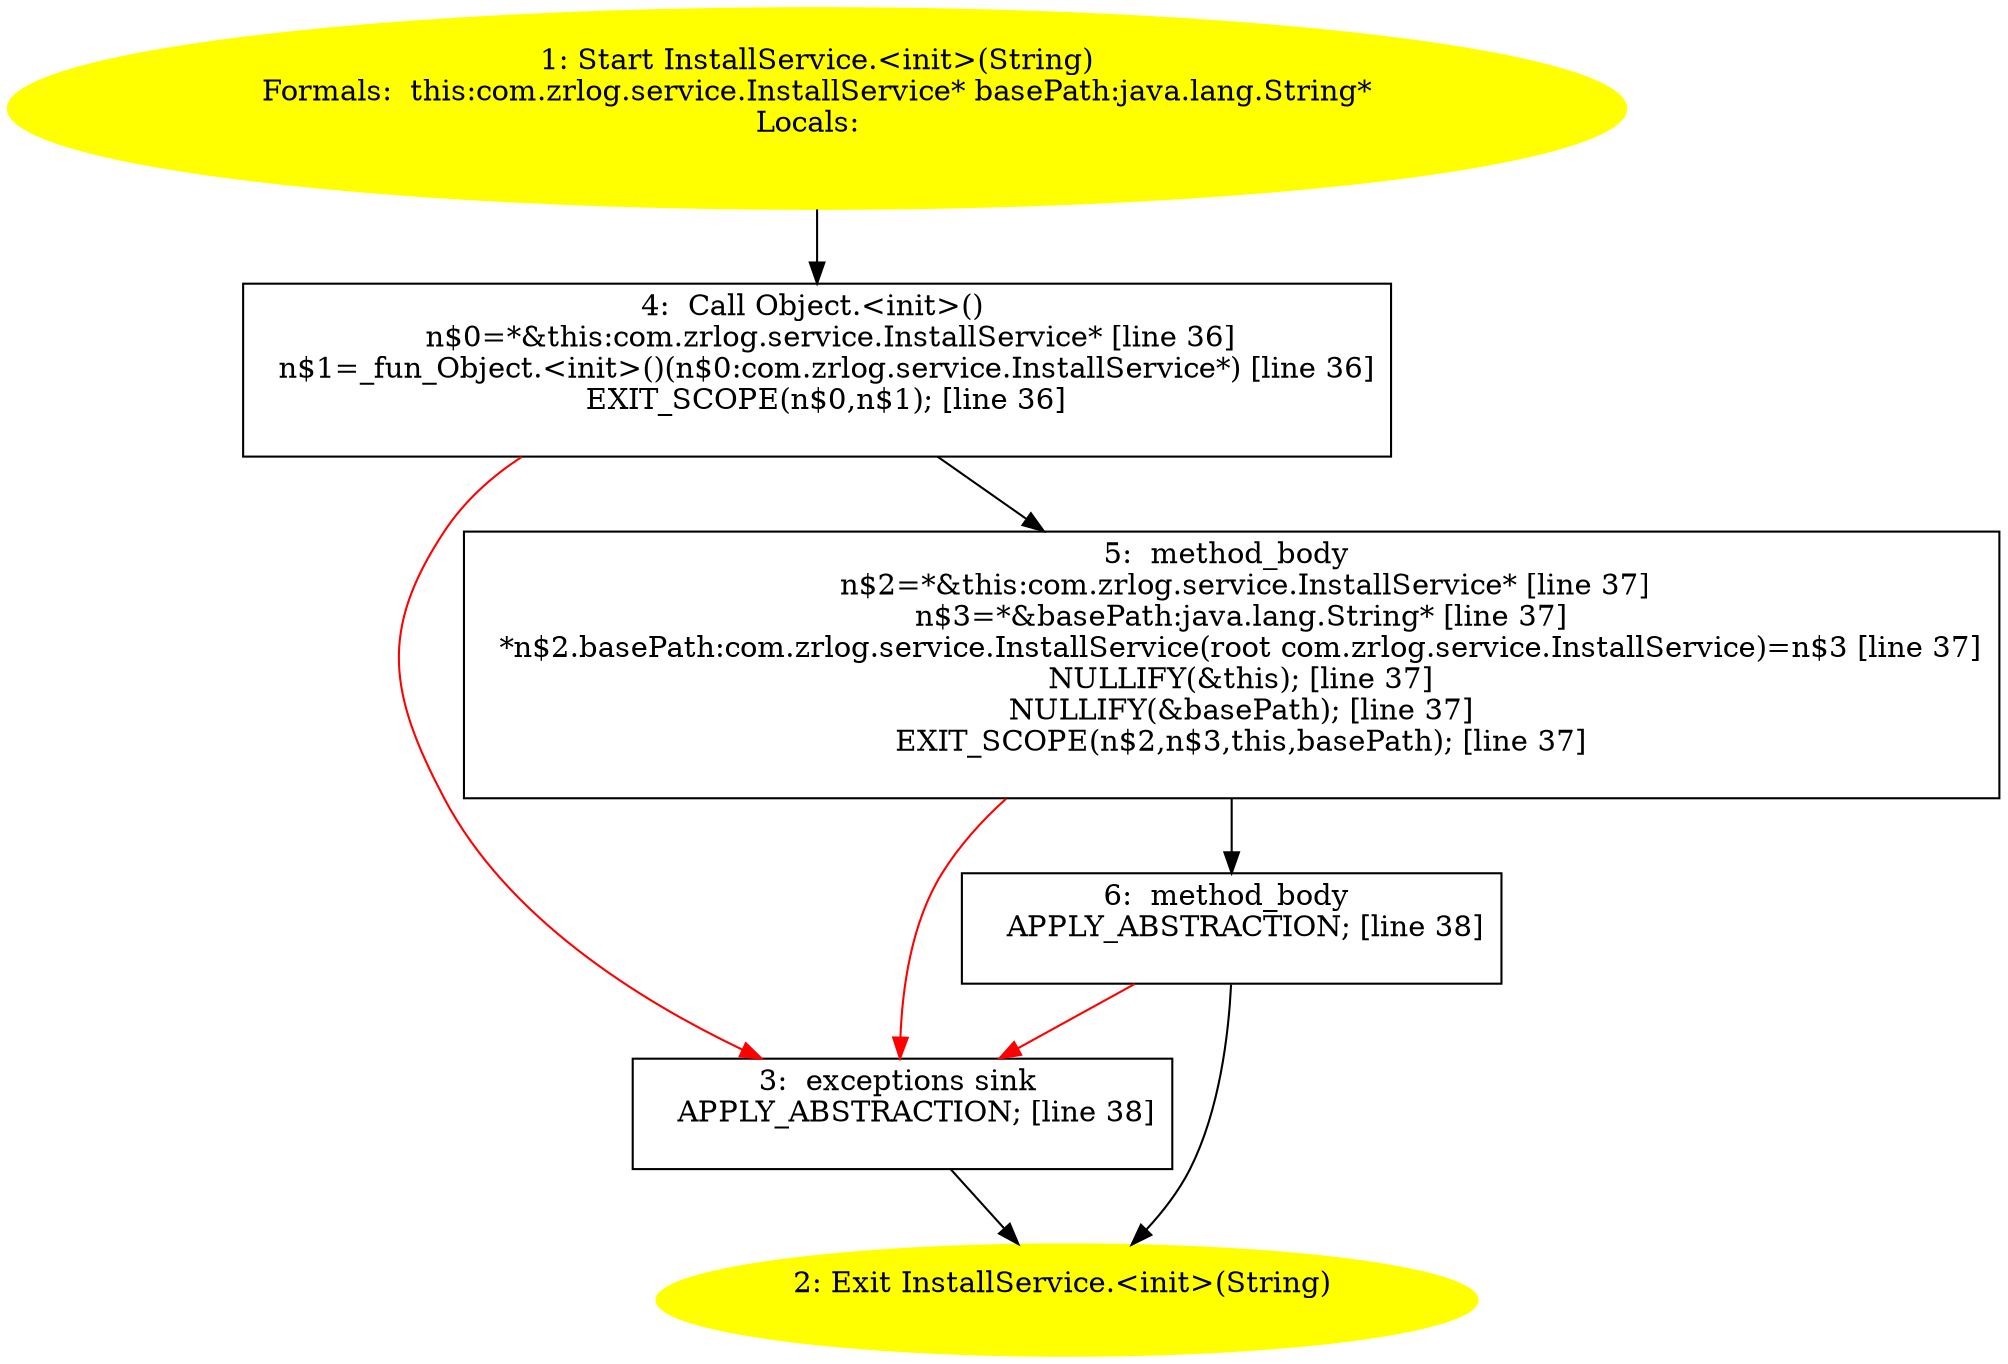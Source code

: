 /* @generated */
digraph cfg {
"com.zrlog.service.InstallService.<init>(java.lang.String).e06452816ca4f2cf7a0cbaafc16324c6_1" [label="1: Start InstallService.<init>(String)\nFormals:  this:com.zrlog.service.InstallService* basePath:java.lang.String*\nLocals:  \n  " color=yellow style=filled]
	

	 "com.zrlog.service.InstallService.<init>(java.lang.String).e06452816ca4f2cf7a0cbaafc16324c6_1" -> "com.zrlog.service.InstallService.<init>(java.lang.String).e06452816ca4f2cf7a0cbaafc16324c6_4" ;
"com.zrlog.service.InstallService.<init>(java.lang.String).e06452816ca4f2cf7a0cbaafc16324c6_2" [label="2: Exit InstallService.<init>(String) \n  " color=yellow style=filled]
	

"com.zrlog.service.InstallService.<init>(java.lang.String).e06452816ca4f2cf7a0cbaafc16324c6_3" [label="3:  exceptions sink \n   APPLY_ABSTRACTION; [line 38]\n " shape="box"]
	

	 "com.zrlog.service.InstallService.<init>(java.lang.String).e06452816ca4f2cf7a0cbaafc16324c6_3" -> "com.zrlog.service.InstallService.<init>(java.lang.String).e06452816ca4f2cf7a0cbaafc16324c6_2" ;
"com.zrlog.service.InstallService.<init>(java.lang.String).e06452816ca4f2cf7a0cbaafc16324c6_4" [label="4:  Call Object.<init>() \n   n$0=*&this:com.zrlog.service.InstallService* [line 36]\n  n$1=_fun_Object.<init>()(n$0:com.zrlog.service.InstallService*) [line 36]\n  EXIT_SCOPE(n$0,n$1); [line 36]\n " shape="box"]
	

	 "com.zrlog.service.InstallService.<init>(java.lang.String).e06452816ca4f2cf7a0cbaafc16324c6_4" -> "com.zrlog.service.InstallService.<init>(java.lang.String).e06452816ca4f2cf7a0cbaafc16324c6_5" ;
	 "com.zrlog.service.InstallService.<init>(java.lang.String).e06452816ca4f2cf7a0cbaafc16324c6_4" -> "com.zrlog.service.InstallService.<init>(java.lang.String).e06452816ca4f2cf7a0cbaafc16324c6_3" [color="red" ];
"com.zrlog.service.InstallService.<init>(java.lang.String).e06452816ca4f2cf7a0cbaafc16324c6_5" [label="5:  method_body \n   n$2=*&this:com.zrlog.service.InstallService* [line 37]\n  n$3=*&basePath:java.lang.String* [line 37]\n  *n$2.basePath:com.zrlog.service.InstallService(root com.zrlog.service.InstallService)=n$3 [line 37]\n  NULLIFY(&this); [line 37]\n  NULLIFY(&basePath); [line 37]\n  EXIT_SCOPE(n$2,n$3,this,basePath); [line 37]\n " shape="box"]
	

	 "com.zrlog.service.InstallService.<init>(java.lang.String).e06452816ca4f2cf7a0cbaafc16324c6_5" -> "com.zrlog.service.InstallService.<init>(java.lang.String).e06452816ca4f2cf7a0cbaafc16324c6_6" ;
	 "com.zrlog.service.InstallService.<init>(java.lang.String).e06452816ca4f2cf7a0cbaafc16324c6_5" -> "com.zrlog.service.InstallService.<init>(java.lang.String).e06452816ca4f2cf7a0cbaafc16324c6_3" [color="red" ];
"com.zrlog.service.InstallService.<init>(java.lang.String).e06452816ca4f2cf7a0cbaafc16324c6_6" [label="6:  method_body \n   APPLY_ABSTRACTION; [line 38]\n " shape="box"]
	

	 "com.zrlog.service.InstallService.<init>(java.lang.String).e06452816ca4f2cf7a0cbaafc16324c6_6" -> "com.zrlog.service.InstallService.<init>(java.lang.String).e06452816ca4f2cf7a0cbaafc16324c6_2" ;
	 "com.zrlog.service.InstallService.<init>(java.lang.String).e06452816ca4f2cf7a0cbaafc16324c6_6" -> "com.zrlog.service.InstallService.<init>(java.lang.String).e06452816ca4f2cf7a0cbaafc16324c6_3" [color="red" ];
}
